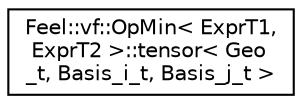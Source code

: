 digraph "Graphical Class Hierarchy"
{
 // LATEX_PDF_SIZE
  edge [fontname="Helvetica",fontsize="10",labelfontname="Helvetica",labelfontsize="10"];
  node [fontname="Helvetica",fontsize="10",shape=record];
  rankdir="LR";
  Node0 [label="Feel::vf::OpMin\< ExprT1,\l ExprT2 \>::tensor\< Geo\l_t, Basis_i_t, Basis_j_t \>",height=0.2,width=0.4,color="black", fillcolor="white", style="filled",URL="$structFeel_1_1vf_1_1OpMin_1_1tensor.html",tooltip=" "];
}
